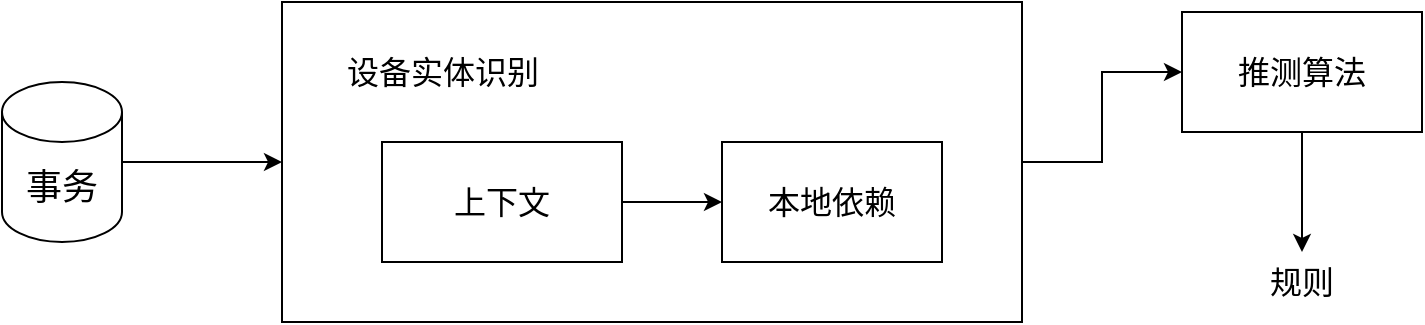 <mxfile version="15.6.8" type="github">
  <diagram id="MpX9gvZ1_rtwpOwJHznI" name="第 1 页">
    <mxGraphModel dx="1422" dy="832" grid="1" gridSize="10" guides="1" tooltips="1" connect="1" arrows="1" fold="1" page="1" pageScale="1" pageWidth="827" pageHeight="1169" math="0" shadow="0">
      <root>
        <mxCell id="0" />
        <mxCell id="1" parent="0" />
        <mxCell id="Usq_VIMwkRZ0mWn7CJXT-10" style="edgeStyle=orthogonalEdgeStyle;rounded=0;orthogonalLoop=1;jettySize=auto;html=1;entryX=0;entryY=0.5;entryDx=0;entryDy=0;fontSize=16;" edge="1" parent="1" source="SNSrw8g57S1mAD18resI-10" target="Usq_VIMwkRZ0mWn7CJXT-1">
          <mxGeometry relative="1" as="geometry" />
        </mxCell>
        <mxCell id="SNSrw8g57S1mAD18resI-10" value="" style="rounded=0;whiteSpace=wrap;html=1;fontSize=16;" parent="1" vertex="1">
          <mxGeometry x="202" y="430" width="370" height="160" as="geometry" />
        </mxCell>
        <mxCell id="SNSrw8g57S1mAD18resI-9" value="本地依赖" style="rounded=0;whiteSpace=wrap;html=1;fontSize=16;" parent="1" vertex="1">
          <mxGeometry x="422" y="500" width="110" height="60" as="geometry" />
        </mxCell>
        <mxCell id="SNSrw8g57S1mAD18resI-12" value="设备实体识别" style="text;html=1;align=center;verticalAlign=middle;resizable=0;points=[];autosize=1;strokeColor=none;fillColor=none;fontSize=16;" parent="1" vertex="1">
          <mxGeometry x="227" y="455" width="110" height="20" as="geometry" />
        </mxCell>
        <mxCell id="SNSrw8g57S1mAD18resI-17" value="" style="edgeStyle=orthogonalEdgeStyle;rounded=0;orthogonalLoop=1;jettySize=auto;html=1;fontSize=16;" parent="1" source="SNSrw8g57S1mAD18resI-16" target="SNSrw8g57S1mAD18resI-9" edge="1">
          <mxGeometry relative="1" as="geometry" />
        </mxCell>
        <mxCell id="SNSrw8g57S1mAD18resI-16" value="上下文" style="rounded=0;whiteSpace=wrap;html=1;fontSize=16;" parent="1" vertex="1">
          <mxGeometry x="252" y="500" width="120" height="60" as="geometry" />
        </mxCell>
        <mxCell id="Usq_VIMwkRZ0mWn7CJXT-5" value="" style="edgeStyle=orthogonalEdgeStyle;rounded=0;orthogonalLoop=1;jettySize=auto;html=1;fontSize=16;" edge="1" parent="1" source="Usq_VIMwkRZ0mWn7CJXT-1" target="Usq_VIMwkRZ0mWn7CJXT-4">
          <mxGeometry relative="1" as="geometry" />
        </mxCell>
        <mxCell id="Usq_VIMwkRZ0mWn7CJXT-1" value="推测算法" style="rounded=0;whiteSpace=wrap;html=1;fontSize=16;" vertex="1" parent="1">
          <mxGeometry x="652" y="435" width="120" height="60" as="geometry" />
        </mxCell>
        <mxCell id="Usq_VIMwkRZ0mWn7CJXT-4" value="规则" style="text;html=1;strokeColor=none;fillColor=none;align=center;verticalAlign=middle;whiteSpace=wrap;rounded=0;fontSize=16;" vertex="1" parent="1">
          <mxGeometry x="682" y="555" width="60" height="30" as="geometry" />
        </mxCell>
        <mxCell id="Usq_VIMwkRZ0mWn7CJXT-8" value="" style="edgeStyle=orthogonalEdgeStyle;rounded=0;orthogonalLoop=1;jettySize=auto;html=1;fontSize=16;" edge="1" parent="1" source="Usq_VIMwkRZ0mWn7CJXT-6" target="SNSrw8g57S1mAD18resI-10">
          <mxGeometry relative="1" as="geometry" />
        </mxCell>
        <mxCell id="Usq_VIMwkRZ0mWn7CJXT-6" value="事务" style="shape=cylinder3;whiteSpace=wrap;html=1;boundedLbl=1;backgroundOutline=1;size=15;fontSize=18;" vertex="1" parent="1">
          <mxGeometry x="62" y="470" width="60" height="80" as="geometry" />
        </mxCell>
      </root>
    </mxGraphModel>
  </diagram>
</mxfile>

